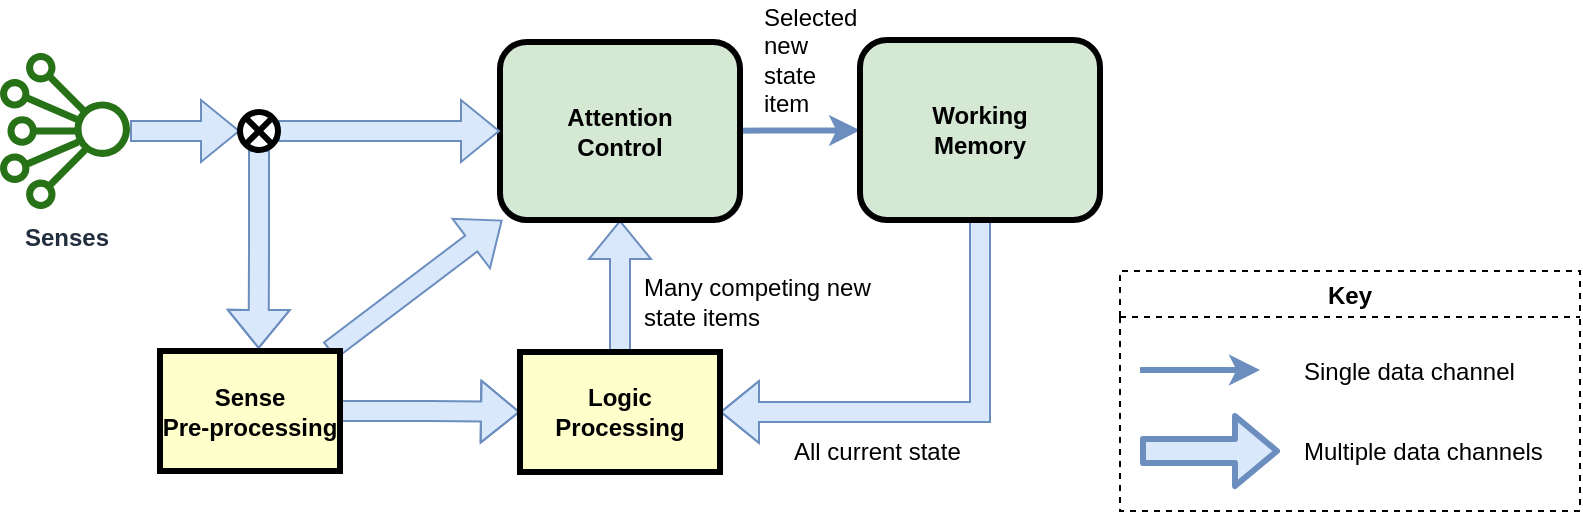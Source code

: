<mxfile version="12.3.2" type="device" pages="2"><diagram id="9cVpLjDewYbODOeYC-9h" name="basic-state-machine"><mxGraphModel dx="981" dy="567" grid="1" gridSize="10" guides="1" tooltips="1" connect="1" arrows="1" fold="1" page="1" pageScale="1" pageWidth="827" pageHeight="1169" math="0" shadow="0"><root><mxCell id="UXM9j36cARbnwU5X0B6o-0"/><mxCell id="UXM9j36cARbnwU5X0B6o-1" parent="UXM9j36cARbnwU5X0B6o-0"/><mxCell id="CiRXPR0tpvng1tBiPYj9-4" style="rounded=0;orthogonalLoop=1;jettySize=auto;html=1;shape=flexArrow;fillColor=#dae8fc;strokeColor=#6c8ebf;entryX=0.5;entryY=1;entryDx=0;entryDy=0;" edge="1" parent="UXM9j36cARbnwU5X0B6o-1" source="CiRXPR0tpvng1tBiPYj9-17" target="CiRXPR0tpvng1tBiPYj9-6"><mxGeometry relative="1" as="geometry"><mxPoint x="290" y="135.5" as="sourcePoint"/></mxGeometry></mxCell><mxCell id="CiRXPR0tpvng1tBiPYj9-5" style="rounded=0;orthogonalLoop=1;jettySize=auto;html=1;strokeWidth=3;fillColor=#dae8fc;strokeColor=#6c8ebf;" edge="1" parent="UXM9j36cARbnwU5X0B6o-1" source="CiRXPR0tpvng1tBiPYj9-6" target="CiRXPR0tpvng1tBiPYj9-9"><mxGeometry relative="1" as="geometry"/></mxCell><mxCell id="CiRXPR0tpvng1tBiPYj9-6" value="Attention&lt;br&gt;Control" style="rounded=1;whiteSpace=wrap;html=1;strokeWidth=3;fillColor=#d5e8d4;strokeColor=#000000;fontStyle=1" vertex="1" parent="UXM9j36cARbnwU5X0B6o-1"><mxGeometry x="260" y="21" width="120" height="89" as="geometry"/></mxCell><mxCell id="CiRXPR0tpvng1tBiPYj9-8" style="rounded=0;orthogonalLoop=1;jettySize=auto;html=1;shape=flexArrow;fillColor=#dae8fc;strokeColor=#6c8ebf;entryX=1;entryY=0.5;entryDx=0;entryDy=0;edgeStyle=orthogonalEdgeStyle;exitX=0.5;exitY=1;exitDx=0;exitDy=0;" edge="1" parent="UXM9j36cARbnwU5X0B6o-1" source="CiRXPR0tpvng1tBiPYj9-9" target="CiRXPR0tpvng1tBiPYj9-17"><mxGeometry relative="1" as="geometry"><mxPoint x="370" y="210.833" as="targetPoint"/><Array as="points"><mxPoint x="500" y="206"/></Array></mxGeometry></mxCell><mxCell id="CiRXPR0tpvng1tBiPYj9-9" value="Working&lt;br&gt;Memory" style="rounded=1;whiteSpace=wrap;html=1;strokeWidth=3;fillColor=#d5e8d4;strokeColor=#000000;fontStyle=1" vertex="1" parent="UXM9j36cARbnwU5X0B6o-1"><mxGeometry x="440" y="20" width="120" height="90" as="geometry"/></mxCell><mxCell id="CiRXPR0tpvng1tBiPYj9-22" style="edgeStyle=orthogonalEdgeStyle;rounded=0;orthogonalLoop=1;jettySize=auto;html=1;entryX=0;entryY=0.5;entryDx=0;entryDy=0;shape=flexArrow;fillColor=#dae8fc;strokeColor=#6c8ebf;" edge="1" parent="UXM9j36cARbnwU5X0B6o-1" source="CiRXPR0tpvng1tBiPYj9-23" target="CiRXPR0tpvng1tBiPYj9-26"><mxGeometry relative="1" as="geometry"/></mxCell><mxCell id="CiRXPR0tpvng1tBiPYj9-23" value="Senses" style="outlineConnect=0;fontColor=#232F3E;gradientColor=none;fillColor=#277116;strokeColor=none;dashed=0;verticalLabelPosition=bottom;verticalAlign=top;align=center;html=1;fontSize=12;fontStyle=1;aspect=fixed;pointerEvents=1;shape=mxgraph.aws4.iot_analytics_channel;" vertex="1" parent="UXM9j36cARbnwU5X0B6o-1"><mxGeometry x="10" y="26.5" width="65" height="78" as="geometry"/></mxCell><mxCell id="CiRXPR0tpvng1tBiPYj9-24" style="edgeStyle=orthogonalEdgeStyle;rounded=0;orthogonalLoop=1;jettySize=auto;html=1;shape=flexArrow;fillColor=#dae8fc;strokeColor=#6c8ebf;" edge="1" parent="UXM9j36cARbnwU5X0B6o-1" source="CiRXPR0tpvng1tBiPYj9-26" target="CiRXPR0tpvng1tBiPYj9-6"><mxGeometry relative="1" as="geometry"/></mxCell><mxCell id="CiRXPR0tpvng1tBiPYj9-25" style="rounded=0;orthogonalLoop=1;jettySize=auto;html=1;shape=flexArrow;fillColor=#dae8fc;strokeColor=#6c8ebf;entryX=0.548;entryY=-0.017;entryDx=0;entryDy=0;entryPerimeter=0;edgeStyle=orthogonalEdgeStyle;" edge="1" parent="UXM9j36cARbnwU5X0B6o-1" source="CiRXPR0tpvng1tBiPYj9-26" target="CiRXPR0tpvng1tBiPYj9-21"><mxGeometry relative="1" as="geometry"><mxPoint x="136" y="165.5" as="targetPoint"/></mxGeometry></mxCell><mxCell id="CiRXPR0tpvng1tBiPYj9-26" value="" style="shape=sumEllipse;perimeter=ellipsePerimeter;whiteSpace=wrap;html=1;backgroundOutline=1;strokeColor=#000000;strokeWidth=3;" vertex="1" parent="UXM9j36cARbnwU5X0B6o-1"><mxGeometry x="130" y="56" width="19" height="19" as="geometry"/></mxCell><mxCell id="CiRXPR0tpvng1tBiPYj9-27" style="edgeStyle=orthogonalEdgeStyle;rounded=0;orthogonalLoop=1;jettySize=auto;html=1;shape=flexArrow;fillColor=#dae8fc;strokeColor=#6c8ebf;" edge="1" parent="UXM9j36cARbnwU5X0B6o-1" source="CiRXPR0tpvng1tBiPYj9-21" target="CiRXPR0tpvng1tBiPYj9-17"><mxGeometry relative="1" as="geometry"/></mxCell><mxCell id="CiRXPR0tpvng1tBiPYj9-32" value="Key" style="swimlane;strokeColor=#000000;strokeWidth=1;dashed=1;align=center;" vertex="1" parent="UXM9j36cARbnwU5X0B6o-1"><mxGeometry x="570" y="135.5" width="230" height="120" as="geometry"/></mxCell><mxCell id="CiRXPR0tpvng1tBiPYj9-33" value="" style="endArrow=classic;html=1;strokeWidth=3;fillColor=#dae8fc;strokeColor=#6c8ebf;shape=flexArrow;" edge="1" parent="CiRXPR0tpvng1tBiPYj9-32"><mxGeometry width="50" height="50" relative="1" as="geometry"><mxPoint x="10" y="90" as="sourcePoint"/><mxPoint x="80" y="90" as="targetPoint"/></mxGeometry></mxCell><mxCell id="CiRXPR0tpvng1tBiPYj9-34" value="Single data channel" style="text;html=1;strokeColor=none;fillColor=none;align=left;verticalAlign=middle;whiteSpace=wrap;rounded=0;dashed=1;" vertex="1" parent="CiRXPR0tpvng1tBiPYj9-32"><mxGeometry x="90" y="40" width="140" height="20" as="geometry"/></mxCell><mxCell id="CiRXPR0tpvng1tBiPYj9-35" value="Multiple data channels" style="text;html=1;strokeColor=none;fillColor=none;align=left;verticalAlign=middle;whiteSpace=wrap;rounded=0;dashed=1;" vertex="1" parent="CiRXPR0tpvng1tBiPYj9-32"><mxGeometry x="90" y="80" width="140" height="20" as="geometry"/></mxCell><mxCell id="CiRXPR0tpvng1tBiPYj9-36" value="" style="endArrow=classic;html=1;strokeWidth=3;fillColor=#dae8fc;strokeColor=#6c8ebf;" edge="1" parent="CiRXPR0tpvng1tBiPYj9-32"><mxGeometry width="50" height="50" relative="1" as="geometry"><mxPoint x="10" y="49.5" as="sourcePoint"/><mxPoint x="70" y="49.5" as="targetPoint"/></mxGeometry></mxCell><mxCell id="CiRXPR0tpvng1tBiPYj9-43" style="rounded=0;orthogonalLoop=1;jettySize=auto;html=1;shape=flexArrow;fillColor=#dae8fc;strokeColor=#6c8ebf;" edge="1" parent="UXM9j36cARbnwU5X0B6o-1" source="CiRXPR0tpvng1tBiPYj9-21" target="CiRXPR0tpvng1tBiPYj9-6"><mxGeometry relative="1" as="geometry"><mxPoint x="180" y="205.5" as="sourcePoint"/><mxPoint x="260" y="121" as="targetPoint"/></mxGeometry></mxCell><mxCell id="CiRXPR0tpvng1tBiPYj9-21" value="Sense&#10;Pre-processing" style="whiteSpace=wrap;align=center;verticalAlign=middle;fontStyle=1;strokeWidth=3;fillColor=#FFFFCC" vertex="1" parent="UXM9j36cARbnwU5X0B6o-1"><mxGeometry x="90" y="175.5" width="90" height="60" as="geometry"/></mxCell><mxCell id="CiRXPR0tpvng1tBiPYj9-17" value="Logic&#10;Processing" style="whiteSpace=wrap;align=center;verticalAlign=middle;fontStyle=1;strokeWidth=3;fillColor=#FFFFCC" vertex="1" parent="UXM9j36cARbnwU5X0B6o-1"><mxGeometry x="270" y="176" width="100" height="60" as="geometry"/></mxCell><mxCell id="T3Xv0XX4tTYRBlFBqU7s-2" value="Many competing new&lt;br&gt;state items" style="text;html=1;align=left;verticalAlign=middle;resizable=0;points=[];;autosize=1;" vertex="1" parent="UXM9j36cARbnwU5X0B6o-1"><mxGeometry x="330" y="135.5" width="130" height="30" as="geometry"/></mxCell><mxCell id="T3Xv0XX4tTYRBlFBqU7s-3" value="Selected&lt;br&gt;new&lt;br&gt;state&lt;br&gt;item" style="text;html=1;align=left;verticalAlign=middle;resizable=0;points=[];;autosize=1;" vertex="1" parent="UXM9j36cARbnwU5X0B6o-1"><mxGeometry x="390" width="60" height="60" as="geometry"/></mxCell><mxCell id="T3Xv0XX4tTYRBlFBqU7s-4" value="All current state" style="text;html=1;align=left;verticalAlign=middle;resizable=0;points=[];;autosize=1;" vertex="1" parent="UXM9j36cARbnwU5X0B6o-1"><mxGeometry x="405" y="215.5" width="100" height="20" as="geometry"/></mxCell></root></mxGraphModel></diagram><diagram id="tH9KbXiPb9g6bRNzlGBP" name="sample"><mxGraphModel dx="2272" dy="822" grid="1" gridSize="10" guides="1" tooltips="1" connect="1" arrows="1" fold="1" page="1" pageScale="1" pageWidth="850" pageHeight="1100" math="0" shadow="0"><root><mxCell id="tf9hn08iEEeP79UZj41Y-0"/><mxCell id="tf9hn08iEEeP79UZj41Y-1" parent="tf9hn08iEEeP79UZj41Y-0"/><mxCell id="eYJyfWhqS5gVfBCPj7xY-7" style="rounded=0;orthogonalLoop=1;jettySize=auto;html=1;shape=flexArrow;fillColor=#dae8fc;strokeColor=#6c8ebf;" parent="tf9hn08iEEeP79UZj41Y-1" source="eYJyfWhqS5gVfBCPj7xY-3" target="buPZH4C9UyL7F6Tmg2io-0" edge="1"><mxGeometry relative="1" as="geometry"/></mxCell><mxCell id="6zEW-WFVkeG7SYZDTxiy-12" style="edgeStyle=orthogonalEdgeStyle;rounded=0;orthogonalLoop=1;jettySize=auto;html=1;entryX=0.5;entryY=0;entryDx=0;entryDy=0;fillColor=#dae8fc;strokeColor=#6c8ebf;strokeWidth=3;" parent="tf9hn08iEEeP79UZj41Y-1" source="kQQYcMag5x8irjgTKtCv-0" target="6zEW-WFVkeG7SYZDTxiy-10" edge="1"><mxGeometry relative="1" as="geometry"/></mxCell><mxCell id="thBa8MXQlyVyjJkjQiXx-1" style="edgeStyle=orthogonalEdgeStyle;rounded=0;orthogonalLoop=1;jettySize=auto;html=1;fillColor=#dae8fc;strokeColor=#6c8ebf;strokeWidth=3;" parent="tf9hn08iEEeP79UZj41Y-1" source="kQQYcMag5x8irjgTKtCv-0" target="thBa8MXQlyVyjJkjQiXx-0" edge="1"><mxGeometry relative="1" as="geometry"/></mxCell><mxCell id="kQQYcMag5x8irjgTKtCv-0" value="Conscious Feedback" style="shape=process;whiteSpace=wrap;align=center;verticalAlign=middle;size=0.048;fontStyle=1;strokeWidth=3;fillColor=#FFCCCC" parent="tf9hn08iEEeP79UZj41Y-1" vertex="1"><mxGeometry x="350" y="490" width="150" height="31" as="geometry"/></mxCell><mxCell id="6zEW-WFVkeG7SYZDTxiy-17" style="rounded=0;orthogonalLoop=1;jettySize=auto;html=1;shape=flexArrow;fillColor=#dae8fc;strokeColor=#6c8ebf;entryX=0.5;entryY=1;entryDx=0;entryDy=0;exitX=0.556;exitY=0;exitDx=0;exitDy=0;exitPerimeter=0;" parent="tf9hn08iEEeP79UZj41Y-1" source="WBPvgpryLSOvHPKvin3r-3" target="buPZH4C9UyL7F6Tmg2io-0" edge="1"><mxGeometry relative="1" as="geometry"><mxPoint x="180" y="680" as="sourcePoint"/></mxGeometry></mxCell><mxCell id="thBa8MXQlyVyjJkjQiXx-3" style="rounded=0;orthogonalLoop=1;jettySize=auto;html=1;strokeWidth=3;fillColor=#dae8fc;strokeColor=#6c8ebf;" parent="tf9hn08iEEeP79UZj41Y-1" source="buPZH4C9UyL7F6Tmg2io-0" target="buPZH4C9UyL7F6Tmg2io-2" edge="1"><mxGeometry relative="1" as="geometry"/></mxCell><mxCell id="buPZH4C9UyL7F6Tmg2io-0" value="Attention&lt;br&gt;Attenuator" style="rounded=1;whiteSpace=wrap;html=1;strokeWidth=3;fillColor=#d5e8d4;strokeColor=#000000;fontStyle=1" parent="tf9hn08iEEeP79UZj41Y-1" vertex="1"><mxGeometry x="150" y="565.5" width="120" height="89" as="geometry"/></mxCell><mxCell id="6zEW-WFVkeG7SYZDTxiy-13" style="edgeStyle=orthogonalEdgeStyle;rounded=0;orthogonalLoop=1;jettySize=auto;html=1;shape=flexArrow;fillColor=#dae8fc;strokeColor=#6c8ebf;" parent="tf9hn08iEEeP79UZj41Y-1" source="buPZH4C9UyL7F6Tmg2io-2" target="kQQYcMag5x8irjgTKtCv-0" edge="1"><mxGeometry relative="1" as="geometry"/></mxCell><mxCell id="6zEW-WFVkeG7SYZDTxiy-18" style="rounded=0;orthogonalLoop=1;jettySize=auto;html=1;shape=flexArrow;fillColor=#dae8fc;strokeColor=#6c8ebf;" parent="tf9hn08iEEeP79UZj41Y-1" source="buPZH4C9UyL7F6Tmg2io-2" target="WBPvgpryLSOvHPKvin3r-3" edge="1"><mxGeometry relative="1" as="geometry"/></mxCell><mxCell id="buPZH4C9UyL7F6Tmg2io-2" value="Working&lt;br&gt;Memory" style="rounded=1;whiteSpace=wrap;html=1;strokeWidth=3;fillColor=#d5e8d4;strokeColor=#000000;fontStyle=1" parent="tf9hn08iEEeP79UZj41Y-1" vertex="1"><mxGeometry x="370" y="565.5" width="110" height="90" as="geometry"/></mxCell><mxCell id="6zEW-WFVkeG7SYZDTxiy-19" style="edgeStyle=orthogonalEdgeStyle;shape=flexArrow;rounded=0;orthogonalLoop=1;jettySize=auto;html=1;fillColor=#dae8fc;strokeColor=#6c8ebf;exitX=0.5;exitY=1;exitDx=0;exitDy=0;" parent="tf9hn08iEEeP79UZj41Y-1" source="buPZH4C9UyL7F6Tmg2io-3" edge="1"><mxGeometry relative="1" as="geometry"><Array as="points"><mxPoint x="575" y="749"/></Array><mxPoint x="480" y="750" as="targetPoint"/></mxGeometry></mxCell><mxCell id="buPZH4C9UyL7F6Tmg2io-3" value="Short&lt;br&gt;Term&lt;br&gt;Memory" style="rounded=1;whiteSpace=wrap;html=1;strokeWidth=3;fillColor=#d5e8d4;strokeColor=#000000;fontStyle=1" parent="tf9hn08iEEeP79UZj41Y-1" vertex="1"><mxGeometry x="520" y="565.5" width="110" height="90" as="geometry"/></mxCell><mxCell id="6zEW-WFVkeG7SYZDTxiy-20" style="edgeStyle=orthogonalEdgeStyle;shape=flexArrow;rounded=0;orthogonalLoop=1;jettySize=auto;html=1;fillColor=#dae8fc;strokeColor=#6c8ebf;entryX=1.008;entryY=0.582;entryDx=0;entryDy=0;entryPerimeter=0;" parent="tf9hn08iEEeP79UZj41Y-1" source="buPZH4C9UyL7F6Tmg2io-4" target="eYJyfWhqS5gVfBCPj7xY-1" edge="1"><mxGeometry relative="1" as="geometry"><Array as="points"><mxPoint x="720" y="785"/></Array><mxPoint x="490" y="785" as="targetPoint"/></mxGeometry></mxCell><mxCell id="buPZH4C9UyL7F6Tmg2io-4" value="Long&lt;br&gt;Term&lt;br&gt;Memory" style="rounded=1;whiteSpace=wrap;html=1;strokeWidth=3;fillColor=#d5e8d4;strokeColor=#000000;fontStyle=1" parent="tf9hn08iEEeP79UZj41Y-1" vertex="1"><mxGeometry x="670" y="565.5" width="100" height="90" as="geometry"/></mxCell><mxCell id="WBPvgpryLSOvHPKvin3r-4" value="" style="group" parent="tf9hn08iEEeP79UZj41Y-1" vertex="1" connectable="0"><mxGeometry x="160" y="720" width="100" height="80" as="geometry"/></mxCell><mxCell id="WBPvgpryLSOvHPKvin3r-1" value="" style="whiteSpace=wrap;align=center;verticalAlign=middle;fontStyle=1;strokeWidth=3;fillColor=#FFFFCC" parent="WBPvgpryLSOvHPKvin3r-4" vertex="1"><mxGeometry x="10" y="20" width="90" height="60" as="geometry"/></mxCell><mxCell id="WBPvgpryLSOvHPKvin3r-2" value="" style="whiteSpace=wrap;align=center;verticalAlign=middle;fontStyle=1;strokeWidth=3;fillColor=#FFFFCC" parent="WBPvgpryLSOvHPKvin3r-4" vertex="1"><mxGeometry x="5" y="10" width="90" height="60" as="geometry"/></mxCell><mxCell id="WBPvgpryLSOvHPKvin3r-3" value="Processors" style="whiteSpace=wrap;align=center;verticalAlign=middle;fontStyle=1;strokeWidth=3;fillColor=#FFFFCC" parent="WBPvgpryLSOvHPKvin3r-4" vertex="1"><mxGeometry width="90" height="60" as="geometry"/></mxCell><mxCell id="6zEW-WFVkeG7SYZDTxiy-4" value="" style="group" parent="tf9hn08iEEeP79UZj41Y-1" vertex="1" connectable="0"><mxGeometry x="-20" y="720" width="100" height="80" as="geometry"/></mxCell><mxCell id="6zEW-WFVkeG7SYZDTxiy-5" value="" style="whiteSpace=wrap;align=center;verticalAlign=middle;fontStyle=1;strokeWidth=3;fillColor=#FFFFCC" parent="6zEW-WFVkeG7SYZDTxiy-4" vertex="1"><mxGeometry x="10" y="20" width="90" height="60" as="geometry"/></mxCell><mxCell id="6zEW-WFVkeG7SYZDTxiy-6" value="" style="whiteSpace=wrap;align=center;verticalAlign=middle;fontStyle=1;strokeWidth=3;fillColor=#FFFFCC" parent="6zEW-WFVkeG7SYZDTxiy-4" vertex="1"><mxGeometry x="5" y="10" width="90" height="60" as="geometry"/></mxCell><mxCell id="6zEW-WFVkeG7SYZDTxiy-7" value="Interceptors" style="whiteSpace=wrap;align=center;verticalAlign=middle;fontStyle=1;strokeWidth=3;fillColor=#FFFFCC" parent="6zEW-WFVkeG7SYZDTxiy-4" vertex="1"><mxGeometry width="90" height="60" as="geometry"/></mxCell><mxCell id="6zEW-WFVkeG7SYZDTxiy-11" style="edgeStyle=orthogonalEdgeStyle;rounded=0;orthogonalLoop=1;jettySize=auto;html=1;entryX=0;entryY=0.5;entryDx=0;entryDy=0;shape=flexArrow;fillColor=#dae8fc;strokeColor=#6c8ebf;" parent="tf9hn08iEEeP79UZj41Y-1" source="6zEW-WFVkeG7SYZDTxiy-8" target="6zEW-WFVkeG7SYZDTxiy-10" edge="1"><mxGeometry relative="1" as="geometry"/></mxCell><mxCell id="6zEW-WFVkeG7SYZDTxiy-8" value="Inputs&lt;br&gt;(senses)" style="outlineConnect=0;fontColor=#232F3E;gradientColor=none;fillColor=#277116;strokeColor=none;dashed=0;verticalLabelPosition=bottom;verticalAlign=top;align=center;html=1;fontSize=12;fontStyle=1;aspect=fixed;pointerEvents=1;shape=mxgraph.aws4.iot_analytics_channel;" parent="tf9hn08iEEeP79UZj41Y-1" vertex="1"><mxGeometry x="-100" y="571" width="65" height="78" as="geometry"/></mxCell><mxCell id="6zEW-WFVkeG7SYZDTxiy-14" style="edgeStyle=orthogonalEdgeStyle;rounded=0;orthogonalLoop=1;jettySize=auto;html=1;shape=flexArrow;fillColor=#dae8fc;strokeColor=#6c8ebf;" parent="tf9hn08iEEeP79UZj41Y-1" source="6zEW-WFVkeG7SYZDTxiy-10" target="buPZH4C9UyL7F6Tmg2io-0" edge="1"><mxGeometry relative="1" as="geometry"/></mxCell><mxCell id="6zEW-WFVkeG7SYZDTxiy-15" style="rounded=0;orthogonalLoop=1;jettySize=auto;html=1;shape=flexArrow;fillColor=#dae8fc;strokeColor=#6c8ebf;entryX=0.548;entryY=-0.017;entryDx=0;entryDy=0;entryPerimeter=0;edgeStyle=orthogonalEdgeStyle;" parent="tf9hn08iEEeP79UZj41Y-1" source="6zEW-WFVkeG7SYZDTxiy-10" target="6zEW-WFVkeG7SYZDTxiy-7" edge="1"><mxGeometry relative="1" as="geometry"><mxPoint x="26" y="710" as="targetPoint"/></mxGeometry></mxCell><mxCell id="6zEW-WFVkeG7SYZDTxiy-10" value="" style="shape=sumEllipse;perimeter=ellipsePerimeter;whiteSpace=wrap;html=1;backgroundOutline=1;strokeColor=#000000;strokeWidth=3;" parent="tf9hn08iEEeP79UZj41Y-1" vertex="1"><mxGeometry x="20" y="600.5" width="19" height="19" as="geometry"/></mxCell><mxCell id="6zEW-WFVkeG7SYZDTxiy-16" style="edgeStyle=orthogonalEdgeStyle;rounded=0;orthogonalLoop=1;jettySize=auto;html=1;shape=flexArrow;fillColor=#dae8fc;strokeColor=#6c8ebf;" parent="tf9hn08iEEeP79UZj41Y-1" source="6zEW-WFVkeG7SYZDTxiy-7" target="WBPvgpryLSOvHPKvin3r-3" edge="1"><mxGeometry relative="1" as="geometry"/></mxCell><mxCell id="thBa8MXQlyVyjJkjQiXx-2" style="edgeStyle=orthogonalEdgeStyle;rounded=0;orthogonalLoop=1;jettySize=auto;html=1;fillColor=#dae8fc;strokeColor=#6c8ebf;strokeWidth=3;" parent="tf9hn08iEEeP79UZj41Y-1" source="thBa8MXQlyVyjJkjQiXx-0" target="buPZH4C9UyL7F6Tmg2io-3" edge="1"><mxGeometry relative="1" as="geometry"/></mxCell><mxCell id="thBa8MXQlyVyjJkjQiXx-0" value="Interceptor" style="whiteSpace=wrap;align=center;verticalAlign=middle;fontStyle=1;strokeWidth=3;fillColor=#FFFFCC" parent="tf9hn08iEEeP79UZj41Y-1" vertex="1"><mxGeometry x="540" y="485.5" width="70" height="40" as="geometry"/></mxCell><mxCell id="thBa8MXQlyVyjJkjQiXx-5" style="edgeStyle=none;rounded=0;orthogonalLoop=1;jettySize=auto;html=1;strokeWidth=3;fillColor=#dae8fc;strokeColor=#6c8ebf;" parent="tf9hn08iEEeP79UZj41Y-1" source="thBa8MXQlyVyjJkjQiXx-4" target="buPZH4C9UyL7F6Tmg2io-4" edge="1"><mxGeometry relative="1" as="geometry"/></mxCell><mxCell id="thBa8MXQlyVyjJkjQiXx-4" value="?? Learning ??" style="shape=process;whiteSpace=wrap;align=center;verticalAlign=middle;size=0.048;fontStyle=1;strokeWidth=3;fillColor=#FFCCCC" parent="tf9hn08iEEeP79UZj41Y-1" vertex="1"><mxGeometry x="645" y="490" width="150" height="31" as="geometry"/></mxCell><mxCell id="thBa8MXQlyVyjJkjQiXx-7" value="Key" style="swimlane;strokeColor=#000000;strokeWidth=1;dashed=1;align=center;" parent="tf9hn08iEEeP79UZj41Y-1" vertex="1"><mxGeometry x="600" y="850" width="200" height="120" as="geometry"/></mxCell><mxCell id="thBa8MXQlyVyjJkjQiXx-10" value="" style="endArrow=classic;html=1;strokeWidth=3;fillColor=#dae8fc;strokeColor=#6c8ebf;shape=flexArrow;" parent="thBa8MXQlyVyjJkjQiXx-7" edge="1"><mxGeometry width="50" height="50" relative="1" as="geometry"><mxPoint x="10" y="90" as="sourcePoint"/><mxPoint x="80" y="90" as="targetPoint"/></mxGeometry></mxCell><mxCell id="thBa8MXQlyVyjJkjQiXx-11" value="Single data item" style="text;html=1;strokeColor=none;fillColor=none;align=left;verticalAlign=middle;whiteSpace=wrap;rounded=0;dashed=1;" parent="thBa8MXQlyVyjJkjQiXx-7" vertex="1"><mxGeometry x="90" y="40" width="110" height="20" as="geometry"/></mxCell><mxCell id="thBa8MXQlyVyjJkjQiXx-12" value="Multiple data items" style="text;html=1;strokeColor=none;fillColor=none;align=left;verticalAlign=middle;whiteSpace=wrap;rounded=0;dashed=1;" parent="thBa8MXQlyVyjJkjQiXx-7" vertex="1"><mxGeometry x="90" y="80" width="110" height="20" as="geometry"/></mxCell><mxCell id="thBa8MXQlyVyjJkjQiXx-9" value="" style="endArrow=classic;html=1;strokeWidth=3;fillColor=#dae8fc;strokeColor=#6c8ebf;" parent="tf9hn08iEEeP79UZj41Y-1" edge="1"><mxGeometry width="50" height="50" relative="1" as="geometry"><mxPoint x="610" y="900" as="sourcePoint"/><mxPoint x="670" y="900" as="targetPoint"/></mxGeometry></mxCell><mxCell id="eYJyfWhqS5gVfBCPj7xY-0" value="" style="group" parent="tf9hn08iEEeP79UZj41Y-1" vertex="1" connectable="0"><mxGeometry x="380" y="730" width="100" height="80" as="geometry"/></mxCell><mxCell id="eYJyfWhqS5gVfBCPj7xY-1" value="" style="whiteSpace=wrap;align=center;verticalAlign=middle;fontStyle=1;strokeWidth=3;fillColor=#FFFFCC" parent="eYJyfWhqS5gVfBCPj7xY-0" vertex="1"><mxGeometry x="10" y="20" width="90" height="60" as="geometry"/></mxCell><mxCell id="eYJyfWhqS5gVfBCPj7xY-2" value="" style="whiteSpace=wrap;align=center;verticalAlign=middle;fontStyle=1;strokeWidth=3;fillColor=#FFFFCC" parent="eYJyfWhqS5gVfBCPj7xY-0" vertex="1"><mxGeometry x="5" y="10" width="90" height="60" as="geometry"/></mxCell><mxCell id="eYJyfWhqS5gVfBCPj7xY-3" value="Memory&#10;Fetchers" style="whiteSpace=wrap;align=center;verticalAlign=middle;fontStyle=1;strokeWidth=3;fillColor=#FFFFCC" parent="eYJyfWhqS5gVfBCPj7xY-0" vertex="1"><mxGeometry width="90" height="60" as="geometry"/></mxCell><mxCell id="eYJyfWhqS5gVfBCPj7xY-6" style="rounded=0;orthogonalLoop=1;jettySize=auto;html=1;shape=flexArrow;fillColor=#dae8fc;strokeColor=#6c8ebf;" parent="tf9hn08iEEeP79UZj41Y-1" source="buPZH4C9UyL7F6Tmg2io-2" target="eYJyfWhqS5gVfBCPj7xY-3" edge="1"><mxGeometry relative="1" as="geometry"><mxPoint x="430" y="680" as="sourcePoint"/><mxPoint x="250" y="721.466" as="targetPoint"/></mxGeometry></mxCell></root></mxGraphModel></diagram></mxfile>